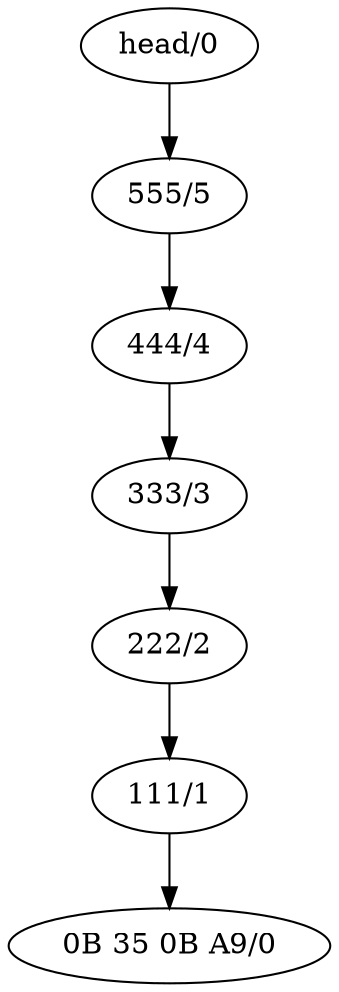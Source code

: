     digraph graphname {
        //rankdir=LR;  // Rank Direction Left to Right

        nodesep=1.0 // increases the separation between nodes
        edge [];
        //splines = true;

        n_000[label="head/0"];
n_001[label="555/5"];
n_002[label="444/4"];
n_003[label="333/3"];
n_004[label="222/2"];
n_005[label="111/1"];
n_006[label="0B 35 0B A9/0"];
        n_000 -> n_001
n_001 -> n_002
n_002 -> n_003
n_003 -> n_004
n_004 -> n_005
n_005 -> n_006
    }
    